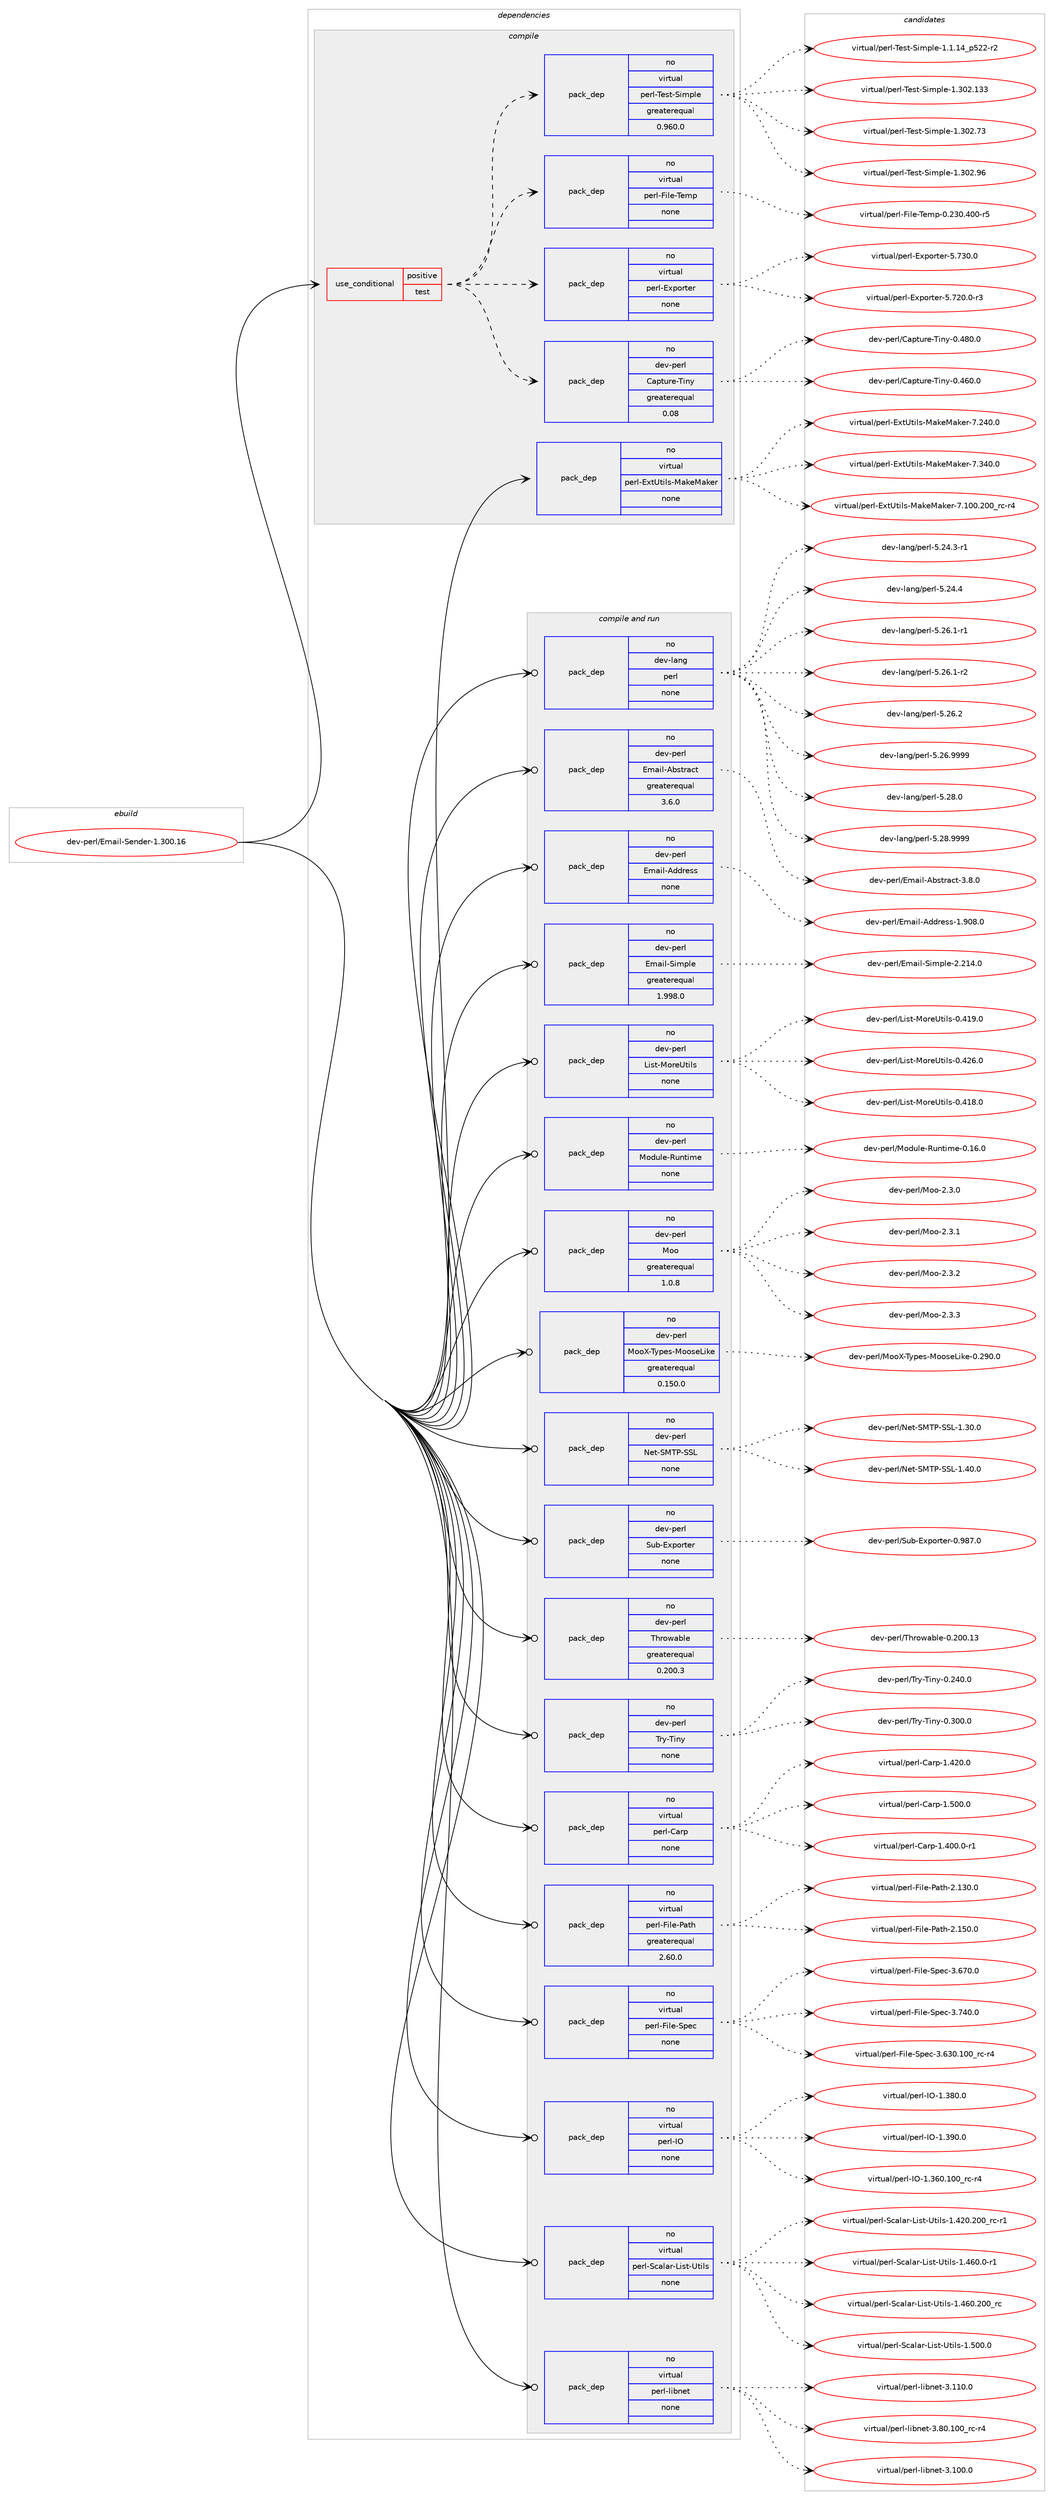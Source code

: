 digraph prolog {

# *************
# Graph options
# *************

newrank=true;
concentrate=true;
compound=true;
graph [rankdir=LR,fontname=Helvetica,fontsize=10,ranksep=1.5];#, ranksep=2.5, nodesep=0.2];
edge  [arrowhead=vee];
node  [fontname=Helvetica,fontsize=10];

# **********
# The ebuild
# **********

subgraph cluster_leftcol {
color=gray;
rank=same;
label=<<i>ebuild</i>>;
id [label="dev-perl/Email-Sender-1.300.16", color=red, width=4, href="../dev-perl/Email-Sender-1.300.16.svg"];
}

# ****************
# The dependencies
# ****************

subgraph cluster_midcol {
color=gray;
label=<<i>dependencies</i>>;
subgraph cluster_compile {
fillcolor="#eeeeee";
style=filled;
label=<<i>compile</i>>;
subgraph cond368047 {
dependency1380646 [label=<<TABLE BORDER="0" CELLBORDER="1" CELLSPACING="0" CELLPADDING="4"><TR><TD ROWSPAN="3" CELLPADDING="10">use_conditional</TD></TR><TR><TD>positive</TD></TR><TR><TD>test</TD></TR></TABLE>>, shape=none, color=red];
subgraph pack989553 {
dependency1380647 [label=<<TABLE BORDER="0" CELLBORDER="1" CELLSPACING="0" CELLPADDING="4" WIDTH="220"><TR><TD ROWSPAN="6" CELLPADDING="30">pack_dep</TD></TR><TR><TD WIDTH="110">no</TD></TR><TR><TD>dev-perl</TD></TR><TR><TD>Capture-Tiny</TD></TR><TR><TD>greaterequal</TD></TR><TR><TD>0.08</TD></TR></TABLE>>, shape=none, color=blue];
}
dependency1380646:e -> dependency1380647:w [weight=20,style="dashed",arrowhead="vee"];
subgraph pack989554 {
dependency1380648 [label=<<TABLE BORDER="0" CELLBORDER="1" CELLSPACING="0" CELLPADDING="4" WIDTH="220"><TR><TD ROWSPAN="6" CELLPADDING="30">pack_dep</TD></TR><TR><TD WIDTH="110">no</TD></TR><TR><TD>virtual</TD></TR><TR><TD>perl-Exporter</TD></TR><TR><TD>none</TD></TR><TR><TD></TD></TR></TABLE>>, shape=none, color=blue];
}
dependency1380646:e -> dependency1380648:w [weight=20,style="dashed",arrowhead="vee"];
subgraph pack989555 {
dependency1380649 [label=<<TABLE BORDER="0" CELLBORDER="1" CELLSPACING="0" CELLPADDING="4" WIDTH="220"><TR><TD ROWSPAN="6" CELLPADDING="30">pack_dep</TD></TR><TR><TD WIDTH="110">no</TD></TR><TR><TD>virtual</TD></TR><TR><TD>perl-File-Temp</TD></TR><TR><TD>none</TD></TR><TR><TD></TD></TR></TABLE>>, shape=none, color=blue];
}
dependency1380646:e -> dependency1380649:w [weight=20,style="dashed",arrowhead="vee"];
subgraph pack989556 {
dependency1380650 [label=<<TABLE BORDER="0" CELLBORDER="1" CELLSPACING="0" CELLPADDING="4" WIDTH="220"><TR><TD ROWSPAN="6" CELLPADDING="30">pack_dep</TD></TR><TR><TD WIDTH="110">no</TD></TR><TR><TD>virtual</TD></TR><TR><TD>perl-Test-Simple</TD></TR><TR><TD>greaterequal</TD></TR><TR><TD>0.960.0</TD></TR></TABLE>>, shape=none, color=blue];
}
dependency1380646:e -> dependency1380650:w [weight=20,style="dashed",arrowhead="vee"];
}
id:e -> dependency1380646:w [weight=20,style="solid",arrowhead="vee"];
subgraph pack989557 {
dependency1380651 [label=<<TABLE BORDER="0" CELLBORDER="1" CELLSPACING="0" CELLPADDING="4" WIDTH="220"><TR><TD ROWSPAN="6" CELLPADDING="30">pack_dep</TD></TR><TR><TD WIDTH="110">no</TD></TR><TR><TD>virtual</TD></TR><TR><TD>perl-ExtUtils-MakeMaker</TD></TR><TR><TD>none</TD></TR><TR><TD></TD></TR></TABLE>>, shape=none, color=blue];
}
id:e -> dependency1380651:w [weight=20,style="solid",arrowhead="vee"];
}
subgraph cluster_compileandrun {
fillcolor="#eeeeee";
style=filled;
label=<<i>compile and run</i>>;
subgraph pack989558 {
dependency1380652 [label=<<TABLE BORDER="0" CELLBORDER="1" CELLSPACING="0" CELLPADDING="4" WIDTH="220"><TR><TD ROWSPAN="6" CELLPADDING="30">pack_dep</TD></TR><TR><TD WIDTH="110">no</TD></TR><TR><TD>dev-lang</TD></TR><TR><TD>perl</TD></TR><TR><TD>none</TD></TR><TR><TD></TD></TR></TABLE>>, shape=none, color=blue];
}
id:e -> dependency1380652:w [weight=20,style="solid",arrowhead="odotvee"];
subgraph pack989559 {
dependency1380653 [label=<<TABLE BORDER="0" CELLBORDER="1" CELLSPACING="0" CELLPADDING="4" WIDTH="220"><TR><TD ROWSPAN="6" CELLPADDING="30">pack_dep</TD></TR><TR><TD WIDTH="110">no</TD></TR><TR><TD>dev-perl</TD></TR><TR><TD>Email-Abstract</TD></TR><TR><TD>greaterequal</TD></TR><TR><TD>3.6.0</TD></TR></TABLE>>, shape=none, color=blue];
}
id:e -> dependency1380653:w [weight=20,style="solid",arrowhead="odotvee"];
subgraph pack989560 {
dependency1380654 [label=<<TABLE BORDER="0" CELLBORDER="1" CELLSPACING="0" CELLPADDING="4" WIDTH="220"><TR><TD ROWSPAN="6" CELLPADDING="30">pack_dep</TD></TR><TR><TD WIDTH="110">no</TD></TR><TR><TD>dev-perl</TD></TR><TR><TD>Email-Address</TD></TR><TR><TD>none</TD></TR><TR><TD></TD></TR></TABLE>>, shape=none, color=blue];
}
id:e -> dependency1380654:w [weight=20,style="solid",arrowhead="odotvee"];
subgraph pack989561 {
dependency1380655 [label=<<TABLE BORDER="0" CELLBORDER="1" CELLSPACING="0" CELLPADDING="4" WIDTH="220"><TR><TD ROWSPAN="6" CELLPADDING="30">pack_dep</TD></TR><TR><TD WIDTH="110">no</TD></TR><TR><TD>dev-perl</TD></TR><TR><TD>Email-Simple</TD></TR><TR><TD>greaterequal</TD></TR><TR><TD>1.998.0</TD></TR></TABLE>>, shape=none, color=blue];
}
id:e -> dependency1380655:w [weight=20,style="solid",arrowhead="odotvee"];
subgraph pack989562 {
dependency1380656 [label=<<TABLE BORDER="0" CELLBORDER="1" CELLSPACING="0" CELLPADDING="4" WIDTH="220"><TR><TD ROWSPAN="6" CELLPADDING="30">pack_dep</TD></TR><TR><TD WIDTH="110">no</TD></TR><TR><TD>dev-perl</TD></TR><TR><TD>List-MoreUtils</TD></TR><TR><TD>none</TD></TR><TR><TD></TD></TR></TABLE>>, shape=none, color=blue];
}
id:e -> dependency1380656:w [weight=20,style="solid",arrowhead="odotvee"];
subgraph pack989563 {
dependency1380657 [label=<<TABLE BORDER="0" CELLBORDER="1" CELLSPACING="0" CELLPADDING="4" WIDTH="220"><TR><TD ROWSPAN="6" CELLPADDING="30">pack_dep</TD></TR><TR><TD WIDTH="110">no</TD></TR><TR><TD>dev-perl</TD></TR><TR><TD>Module-Runtime</TD></TR><TR><TD>none</TD></TR><TR><TD></TD></TR></TABLE>>, shape=none, color=blue];
}
id:e -> dependency1380657:w [weight=20,style="solid",arrowhead="odotvee"];
subgraph pack989564 {
dependency1380658 [label=<<TABLE BORDER="0" CELLBORDER="1" CELLSPACING="0" CELLPADDING="4" WIDTH="220"><TR><TD ROWSPAN="6" CELLPADDING="30">pack_dep</TD></TR><TR><TD WIDTH="110">no</TD></TR><TR><TD>dev-perl</TD></TR><TR><TD>Moo</TD></TR><TR><TD>greaterequal</TD></TR><TR><TD>1.0.8</TD></TR></TABLE>>, shape=none, color=blue];
}
id:e -> dependency1380658:w [weight=20,style="solid",arrowhead="odotvee"];
subgraph pack989565 {
dependency1380659 [label=<<TABLE BORDER="0" CELLBORDER="1" CELLSPACING="0" CELLPADDING="4" WIDTH="220"><TR><TD ROWSPAN="6" CELLPADDING="30">pack_dep</TD></TR><TR><TD WIDTH="110">no</TD></TR><TR><TD>dev-perl</TD></TR><TR><TD>MooX-Types-MooseLike</TD></TR><TR><TD>greaterequal</TD></TR><TR><TD>0.150.0</TD></TR></TABLE>>, shape=none, color=blue];
}
id:e -> dependency1380659:w [weight=20,style="solid",arrowhead="odotvee"];
subgraph pack989566 {
dependency1380660 [label=<<TABLE BORDER="0" CELLBORDER="1" CELLSPACING="0" CELLPADDING="4" WIDTH="220"><TR><TD ROWSPAN="6" CELLPADDING="30">pack_dep</TD></TR><TR><TD WIDTH="110">no</TD></TR><TR><TD>dev-perl</TD></TR><TR><TD>Net-SMTP-SSL</TD></TR><TR><TD>none</TD></TR><TR><TD></TD></TR></TABLE>>, shape=none, color=blue];
}
id:e -> dependency1380660:w [weight=20,style="solid",arrowhead="odotvee"];
subgraph pack989567 {
dependency1380661 [label=<<TABLE BORDER="0" CELLBORDER="1" CELLSPACING="0" CELLPADDING="4" WIDTH="220"><TR><TD ROWSPAN="6" CELLPADDING="30">pack_dep</TD></TR><TR><TD WIDTH="110">no</TD></TR><TR><TD>dev-perl</TD></TR><TR><TD>Sub-Exporter</TD></TR><TR><TD>none</TD></TR><TR><TD></TD></TR></TABLE>>, shape=none, color=blue];
}
id:e -> dependency1380661:w [weight=20,style="solid",arrowhead="odotvee"];
subgraph pack989568 {
dependency1380662 [label=<<TABLE BORDER="0" CELLBORDER="1" CELLSPACING="0" CELLPADDING="4" WIDTH="220"><TR><TD ROWSPAN="6" CELLPADDING="30">pack_dep</TD></TR><TR><TD WIDTH="110">no</TD></TR><TR><TD>dev-perl</TD></TR><TR><TD>Throwable</TD></TR><TR><TD>greaterequal</TD></TR><TR><TD>0.200.3</TD></TR></TABLE>>, shape=none, color=blue];
}
id:e -> dependency1380662:w [weight=20,style="solid",arrowhead="odotvee"];
subgraph pack989569 {
dependency1380663 [label=<<TABLE BORDER="0" CELLBORDER="1" CELLSPACING="0" CELLPADDING="4" WIDTH="220"><TR><TD ROWSPAN="6" CELLPADDING="30">pack_dep</TD></TR><TR><TD WIDTH="110">no</TD></TR><TR><TD>dev-perl</TD></TR><TR><TD>Try-Tiny</TD></TR><TR><TD>none</TD></TR><TR><TD></TD></TR></TABLE>>, shape=none, color=blue];
}
id:e -> dependency1380663:w [weight=20,style="solid",arrowhead="odotvee"];
subgraph pack989570 {
dependency1380664 [label=<<TABLE BORDER="0" CELLBORDER="1" CELLSPACING="0" CELLPADDING="4" WIDTH="220"><TR><TD ROWSPAN="6" CELLPADDING="30">pack_dep</TD></TR><TR><TD WIDTH="110">no</TD></TR><TR><TD>virtual</TD></TR><TR><TD>perl-Carp</TD></TR><TR><TD>none</TD></TR><TR><TD></TD></TR></TABLE>>, shape=none, color=blue];
}
id:e -> dependency1380664:w [weight=20,style="solid",arrowhead="odotvee"];
subgraph pack989571 {
dependency1380665 [label=<<TABLE BORDER="0" CELLBORDER="1" CELLSPACING="0" CELLPADDING="4" WIDTH="220"><TR><TD ROWSPAN="6" CELLPADDING="30">pack_dep</TD></TR><TR><TD WIDTH="110">no</TD></TR><TR><TD>virtual</TD></TR><TR><TD>perl-File-Path</TD></TR><TR><TD>greaterequal</TD></TR><TR><TD>2.60.0</TD></TR></TABLE>>, shape=none, color=blue];
}
id:e -> dependency1380665:w [weight=20,style="solid",arrowhead="odotvee"];
subgraph pack989572 {
dependency1380666 [label=<<TABLE BORDER="0" CELLBORDER="1" CELLSPACING="0" CELLPADDING="4" WIDTH="220"><TR><TD ROWSPAN="6" CELLPADDING="30">pack_dep</TD></TR><TR><TD WIDTH="110">no</TD></TR><TR><TD>virtual</TD></TR><TR><TD>perl-File-Spec</TD></TR><TR><TD>none</TD></TR><TR><TD></TD></TR></TABLE>>, shape=none, color=blue];
}
id:e -> dependency1380666:w [weight=20,style="solid",arrowhead="odotvee"];
subgraph pack989573 {
dependency1380667 [label=<<TABLE BORDER="0" CELLBORDER="1" CELLSPACING="0" CELLPADDING="4" WIDTH="220"><TR><TD ROWSPAN="6" CELLPADDING="30">pack_dep</TD></TR><TR><TD WIDTH="110">no</TD></TR><TR><TD>virtual</TD></TR><TR><TD>perl-IO</TD></TR><TR><TD>none</TD></TR><TR><TD></TD></TR></TABLE>>, shape=none, color=blue];
}
id:e -> dependency1380667:w [weight=20,style="solid",arrowhead="odotvee"];
subgraph pack989574 {
dependency1380668 [label=<<TABLE BORDER="0" CELLBORDER="1" CELLSPACING="0" CELLPADDING="4" WIDTH="220"><TR><TD ROWSPAN="6" CELLPADDING="30">pack_dep</TD></TR><TR><TD WIDTH="110">no</TD></TR><TR><TD>virtual</TD></TR><TR><TD>perl-Scalar-List-Utils</TD></TR><TR><TD>none</TD></TR><TR><TD></TD></TR></TABLE>>, shape=none, color=blue];
}
id:e -> dependency1380668:w [weight=20,style="solid",arrowhead="odotvee"];
subgraph pack989575 {
dependency1380669 [label=<<TABLE BORDER="0" CELLBORDER="1" CELLSPACING="0" CELLPADDING="4" WIDTH="220"><TR><TD ROWSPAN="6" CELLPADDING="30">pack_dep</TD></TR><TR><TD WIDTH="110">no</TD></TR><TR><TD>virtual</TD></TR><TR><TD>perl-libnet</TD></TR><TR><TD>none</TD></TR><TR><TD></TD></TR></TABLE>>, shape=none, color=blue];
}
id:e -> dependency1380669:w [weight=20,style="solid",arrowhead="odotvee"];
}
subgraph cluster_run {
fillcolor="#eeeeee";
style=filled;
label=<<i>run</i>>;
}
}

# **************
# The candidates
# **************

subgraph cluster_choices {
rank=same;
color=gray;
label=<<i>candidates</i>>;

subgraph choice989553 {
color=black;
nodesep=1;
choice1001011184511210111410847679711211611711410145841051101214548465254484648 [label="dev-perl/Capture-Tiny-0.460.0", color=red, width=4,href="../dev-perl/Capture-Tiny-0.460.0.svg"];
choice1001011184511210111410847679711211611711410145841051101214548465256484648 [label="dev-perl/Capture-Tiny-0.480.0", color=red, width=4,href="../dev-perl/Capture-Tiny-0.480.0.svg"];
dependency1380647:e -> choice1001011184511210111410847679711211611711410145841051101214548465254484648:w [style=dotted,weight="100"];
dependency1380647:e -> choice1001011184511210111410847679711211611711410145841051101214548465256484648:w [style=dotted,weight="100"];
}
subgraph choice989554 {
color=black;
nodesep=1;
choice1181051141161179710847112101114108456912011211111411610111445534655504846484511451 [label="virtual/perl-Exporter-5.720.0-r3", color=red, width=4,href="../virtual/perl-Exporter-5.720.0-r3.svg"];
choice118105114116117971084711210111410845691201121111141161011144553465551484648 [label="virtual/perl-Exporter-5.730.0", color=red, width=4,href="../virtual/perl-Exporter-5.730.0.svg"];
dependency1380648:e -> choice1181051141161179710847112101114108456912011211111411610111445534655504846484511451:w [style=dotted,weight="100"];
dependency1380648:e -> choice118105114116117971084711210111410845691201121111141161011144553465551484648:w [style=dotted,weight="100"];
}
subgraph choice989555 {
color=black;
nodesep=1;
choice118105114116117971084711210111410845701051081014584101109112454846505148465248484511453 [label="virtual/perl-File-Temp-0.230.400-r5", color=red, width=4,href="../virtual/perl-File-Temp-0.230.400-r5.svg"];
dependency1380649:e -> choice118105114116117971084711210111410845701051081014584101109112454846505148465248484511453:w [style=dotted,weight="100"];
}
subgraph choice989556 {
color=black;
nodesep=1;
choice11810511411611797108471121011141084584101115116458310510911210810145494649464952951125350504511450 [label="virtual/perl-Test-Simple-1.1.14_p522-r2", color=red, width=4,href="../virtual/perl-Test-Simple-1.1.14_p522-r2.svg"];
choice11810511411611797108471121011141084584101115116458310510911210810145494651485046495151 [label="virtual/perl-Test-Simple-1.302.133", color=red, width=4,href="../virtual/perl-Test-Simple-1.302.133.svg"];
choice118105114116117971084711210111410845841011151164583105109112108101454946514850465551 [label="virtual/perl-Test-Simple-1.302.73", color=red, width=4,href="../virtual/perl-Test-Simple-1.302.73.svg"];
choice118105114116117971084711210111410845841011151164583105109112108101454946514850465754 [label="virtual/perl-Test-Simple-1.302.96", color=red, width=4,href="../virtual/perl-Test-Simple-1.302.96.svg"];
dependency1380650:e -> choice11810511411611797108471121011141084584101115116458310510911210810145494649464952951125350504511450:w [style=dotted,weight="100"];
dependency1380650:e -> choice11810511411611797108471121011141084584101115116458310510911210810145494651485046495151:w [style=dotted,weight="100"];
dependency1380650:e -> choice118105114116117971084711210111410845841011151164583105109112108101454946514850465551:w [style=dotted,weight="100"];
dependency1380650:e -> choice118105114116117971084711210111410845841011151164583105109112108101454946514850465754:w [style=dotted,weight="100"];
}
subgraph choice989557 {
color=black;
nodesep=1;
choice118105114116117971084711210111410845691201168511610510811545779710710177971071011144555464948484650484895114994511452 [label="virtual/perl-ExtUtils-MakeMaker-7.100.200_rc-r4", color=red, width=4,href="../virtual/perl-ExtUtils-MakeMaker-7.100.200_rc-r4.svg"];
choice118105114116117971084711210111410845691201168511610510811545779710710177971071011144555465052484648 [label="virtual/perl-ExtUtils-MakeMaker-7.240.0", color=red, width=4,href="../virtual/perl-ExtUtils-MakeMaker-7.240.0.svg"];
choice118105114116117971084711210111410845691201168511610510811545779710710177971071011144555465152484648 [label="virtual/perl-ExtUtils-MakeMaker-7.340.0", color=red, width=4,href="../virtual/perl-ExtUtils-MakeMaker-7.340.0.svg"];
dependency1380651:e -> choice118105114116117971084711210111410845691201168511610510811545779710710177971071011144555464948484650484895114994511452:w [style=dotted,weight="100"];
dependency1380651:e -> choice118105114116117971084711210111410845691201168511610510811545779710710177971071011144555465052484648:w [style=dotted,weight="100"];
dependency1380651:e -> choice118105114116117971084711210111410845691201168511610510811545779710710177971071011144555465152484648:w [style=dotted,weight="100"];
}
subgraph choice989558 {
color=black;
nodesep=1;
choice100101118451089711010347112101114108455346505246514511449 [label="dev-lang/perl-5.24.3-r1", color=red, width=4,href="../dev-lang/perl-5.24.3-r1.svg"];
choice10010111845108971101034711210111410845534650524652 [label="dev-lang/perl-5.24.4", color=red, width=4,href="../dev-lang/perl-5.24.4.svg"];
choice100101118451089711010347112101114108455346505446494511449 [label="dev-lang/perl-5.26.1-r1", color=red, width=4,href="../dev-lang/perl-5.26.1-r1.svg"];
choice100101118451089711010347112101114108455346505446494511450 [label="dev-lang/perl-5.26.1-r2", color=red, width=4,href="../dev-lang/perl-5.26.1-r2.svg"];
choice10010111845108971101034711210111410845534650544650 [label="dev-lang/perl-5.26.2", color=red, width=4,href="../dev-lang/perl-5.26.2.svg"];
choice10010111845108971101034711210111410845534650544657575757 [label="dev-lang/perl-5.26.9999", color=red, width=4,href="../dev-lang/perl-5.26.9999.svg"];
choice10010111845108971101034711210111410845534650564648 [label="dev-lang/perl-5.28.0", color=red, width=4,href="../dev-lang/perl-5.28.0.svg"];
choice10010111845108971101034711210111410845534650564657575757 [label="dev-lang/perl-5.28.9999", color=red, width=4,href="../dev-lang/perl-5.28.9999.svg"];
dependency1380652:e -> choice100101118451089711010347112101114108455346505246514511449:w [style=dotted,weight="100"];
dependency1380652:e -> choice10010111845108971101034711210111410845534650524652:w [style=dotted,weight="100"];
dependency1380652:e -> choice100101118451089711010347112101114108455346505446494511449:w [style=dotted,weight="100"];
dependency1380652:e -> choice100101118451089711010347112101114108455346505446494511450:w [style=dotted,weight="100"];
dependency1380652:e -> choice10010111845108971101034711210111410845534650544650:w [style=dotted,weight="100"];
dependency1380652:e -> choice10010111845108971101034711210111410845534650544657575757:w [style=dotted,weight="100"];
dependency1380652:e -> choice10010111845108971101034711210111410845534650564648:w [style=dotted,weight="100"];
dependency1380652:e -> choice10010111845108971101034711210111410845534650564657575757:w [style=dotted,weight="100"];
}
subgraph choice989559 {
color=black;
nodesep=1;
choice100101118451121011141084769109971051084565981151161149799116455146564648 [label="dev-perl/Email-Abstract-3.8.0", color=red, width=4,href="../dev-perl/Email-Abstract-3.8.0.svg"];
dependency1380653:e -> choice100101118451121011141084769109971051084565981151161149799116455146564648:w [style=dotted,weight="100"];
}
subgraph choice989560 {
color=black;
nodesep=1;
choice1001011184511210111410847691099710510845651001001141011151154549465748564648 [label="dev-perl/Email-Address-1.908.0", color=red, width=4,href="../dev-perl/Email-Address-1.908.0.svg"];
dependency1380654:e -> choice1001011184511210111410847691099710510845651001001141011151154549465748564648:w [style=dotted,weight="100"];
}
subgraph choice989561 {
color=black;
nodesep=1;
choice1001011184511210111410847691099710510845831051091121081014550465049524648 [label="dev-perl/Email-Simple-2.214.0", color=red, width=4,href="../dev-perl/Email-Simple-2.214.0.svg"];
dependency1380655:e -> choice1001011184511210111410847691099710510845831051091121081014550465049524648:w [style=dotted,weight="100"];
}
subgraph choice989562 {
color=black;
nodesep=1;
choice1001011184511210111410847761051151164577111114101851161051081154548465249564648 [label="dev-perl/List-MoreUtils-0.418.0", color=red, width=4,href="../dev-perl/List-MoreUtils-0.418.0.svg"];
choice1001011184511210111410847761051151164577111114101851161051081154548465249574648 [label="dev-perl/List-MoreUtils-0.419.0", color=red, width=4,href="../dev-perl/List-MoreUtils-0.419.0.svg"];
choice1001011184511210111410847761051151164577111114101851161051081154548465250544648 [label="dev-perl/List-MoreUtils-0.426.0", color=red, width=4,href="../dev-perl/List-MoreUtils-0.426.0.svg"];
dependency1380656:e -> choice1001011184511210111410847761051151164577111114101851161051081154548465249564648:w [style=dotted,weight="100"];
dependency1380656:e -> choice1001011184511210111410847761051151164577111114101851161051081154548465249574648:w [style=dotted,weight="100"];
dependency1380656:e -> choice1001011184511210111410847761051151164577111114101851161051081154548465250544648:w [style=dotted,weight="100"];
}
subgraph choice989563 {
color=black;
nodesep=1;
choice100101118451121011141084777111100117108101458211711011610510910145484649544648 [label="dev-perl/Module-Runtime-0.16.0", color=red, width=4,href="../dev-perl/Module-Runtime-0.16.0.svg"];
dependency1380657:e -> choice100101118451121011141084777111100117108101458211711011610510910145484649544648:w [style=dotted,weight="100"];
}
subgraph choice989564 {
color=black;
nodesep=1;
choice100101118451121011141084777111111455046514648 [label="dev-perl/Moo-2.3.0", color=red, width=4,href="../dev-perl/Moo-2.3.0.svg"];
choice100101118451121011141084777111111455046514649 [label="dev-perl/Moo-2.3.1", color=red, width=4,href="../dev-perl/Moo-2.3.1.svg"];
choice100101118451121011141084777111111455046514650 [label="dev-perl/Moo-2.3.2", color=red, width=4,href="../dev-perl/Moo-2.3.2.svg"];
choice100101118451121011141084777111111455046514651 [label="dev-perl/Moo-2.3.3", color=red, width=4,href="../dev-perl/Moo-2.3.3.svg"];
dependency1380658:e -> choice100101118451121011141084777111111455046514648:w [style=dotted,weight="100"];
dependency1380658:e -> choice100101118451121011141084777111111455046514649:w [style=dotted,weight="100"];
dependency1380658:e -> choice100101118451121011141084777111111455046514650:w [style=dotted,weight="100"];
dependency1380658:e -> choice100101118451121011141084777111111455046514651:w [style=dotted,weight="100"];
}
subgraph choice989565 {
color=black;
nodesep=1;
choice1001011184511210111410847771111118845841211121011154577111111115101761051071014548465057484648 [label="dev-perl/MooX-Types-MooseLike-0.290.0", color=red, width=4,href="../dev-perl/MooX-Types-MooseLike-0.290.0.svg"];
dependency1380659:e -> choice1001011184511210111410847771111118845841211121011154577111111115101761051071014548465057484648:w [style=dotted,weight="100"];
}
subgraph choice989566 {
color=black;
nodesep=1;
choice10010111845112101114108477810111645837784804583837645494651484648 [label="dev-perl/Net-SMTP-SSL-1.30.0", color=red, width=4,href="../dev-perl/Net-SMTP-SSL-1.30.0.svg"];
choice10010111845112101114108477810111645837784804583837645494652484648 [label="dev-perl/Net-SMTP-SSL-1.40.0", color=red, width=4,href="../dev-perl/Net-SMTP-SSL-1.40.0.svg"];
dependency1380660:e -> choice10010111845112101114108477810111645837784804583837645494651484648:w [style=dotted,weight="100"];
dependency1380660:e -> choice10010111845112101114108477810111645837784804583837645494652484648:w [style=dotted,weight="100"];
}
subgraph choice989567 {
color=black;
nodesep=1;
choice1001011184511210111410847831179845691201121111141161011144548465756554648 [label="dev-perl/Sub-Exporter-0.987.0", color=red, width=4,href="../dev-perl/Sub-Exporter-0.987.0.svg"];
dependency1380661:e -> choice1001011184511210111410847831179845691201121111141161011144548465756554648:w [style=dotted,weight="100"];
}
subgraph choice989568 {
color=black;
nodesep=1;
choice1001011184511210111410847841041141111199798108101454846504848464951 [label="dev-perl/Throwable-0.200.13", color=red, width=4,href="../dev-perl/Throwable-0.200.13.svg"];
dependency1380662:e -> choice1001011184511210111410847841041141111199798108101454846504848464951:w [style=dotted,weight="100"];
}
subgraph choice989569 {
color=black;
nodesep=1;
choice10010111845112101114108478411412145841051101214548465052484648 [label="dev-perl/Try-Tiny-0.240.0", color=red, width=4,href="../dev-perl/Try-Tiny-0.240.0.svg"];
choice10010111845112101114108478411412145841051101214548465148484648 [label="dev-perl/Try-Tiny-0.300.0", color=red, width=4,href="../dev-perl/Try-Tiny-0.300.0.svg"];
dependency1380663:e -> choice10010111845112101114108478411412145841051101214548465052484648:w [style=dotted,weight="100"];
dependency1380663:e -> choice10010111845112101114108478411412145841051101214548465148484648:w [style=dotted,weight="100"];
}
subgraph choice989570 {
color=black;
nodesep=1;
choice118105114116117971084711210111410845679711411245494652484846484511449 [label="virtual/perl-Carp-1.400.0-r1", color=red, width=4,href="../virtual/perl-Carp-1.400.0-r1.svg"];
choice11810511411611797108471121011141084567971141124549465250484648 [label="virtual/perl-Carp-1.420.0", color=red, width=4,href="../virtual/perl-Carp-1.420.0.svg"];
choice11810511411611797108471121011141084567971141124549465348484648 [label="virtual/perl-Carp-1.500.0", color=red, width=4,href="../virtual/perl-Carp-1.500.0.svg"];
dependency1380664:e -> choice118105114116117971084711210111410845679711411245494652484846484511449:w [style=dotted,weight="100"];
dependency1380664:e -> choice11810511411611797108471121011141084567971141124549465250484648:w [style=dotted,weight="100"];
dependency1380664:e -> choice11810511411611797108471121011141084567971141124549465348484648:w [style=dotted,weight="100"];
}
subgraph choice989571 {
color=black;
nodesep=1;
choice118105114116117971084711210111410845701051081014580971161044550464951484648 [label="virtual/perl-File-Path-2.130.0", color=red, width=4,href="../virtual/perl-File-Path-2.130.0.svg"];
choice118105114116117971084711210111410845701051081014580971161044550464953484648 [label="virtual/perl-File-Path-2.150.0", color=red, width=4,href="../virtual/perl-File-Path-2.150.0.svg"];
dependency1380665:e -> choice118105114116117971084711210111410845701051081014580971161044550464951484648:w [style=dotted,weight="100"];
dependency1380665:e -> choice118105114116117971084711210111410845701051081014580971161044550464953484648:w [style=dotted,weight="100"];
}
subgraph choice989572 {
color=black;
nodesep=1;
choice118105114116117971084711210111410845701051081014583112101994551465451484649484895114994511452 [label="virtual/perl-File-Spec-3.630.100_rc-r4", color=red, width=4,href="../virtual/perl-File-Spec-3.630.100_rc-r4.svg"];
choice118105114116117971084711210111410845701051081014583112101994551465455484648 [label="virtual/perl-File-Spec-3.670.0", color=red, width=4,href="../virtual/perl-File-Spec-3.670.0.svg"];
choice118105114116117971084711210111410845701051081014583112101994551465552484648 [label="virtual/perl-File-Spec-3.740.0", color=red, width=4,href="../virtual/perl-File-Spec-3.740.0.svg"];
dependency1380666:e -> choice118105114116117971084711210111410845701051081014583112101994551465451484649484895114994511452:w [style=dotted,weight="100"];
dependency1380666:e -> choice118105114116117971084711210111410845701051081014583112101994551465455484648:w [style=dotted,weight="100"];
dependency1380666:e -> choice118105114116117971084711210111410845701051081014583112101994551465552484648:w [style=dotted,weight="100"];
}
subgraph choice989573 {
color=black;
nodesep=1;
choice11810511411611797108471121011141084573794549465154484649484895114994511452 [label="virtual/perl-IO-1.360.100_rc-r4", color=red, width=4,href="../virtual/perl-IO-1.360.100_rc-r4.svg"];
choice11810511411611797108471121011141084573794549465156484648 [label="virtual/perl-IO-1.380.0", color=red, width=4,href="../virtual/perl-IO-1.380.0.svg"];
choice11810511411611797108471121011141084573794549465157484648 [label="virtual/perl-IO-1.390.0", color=red, width=4,href="../virtual/perl-IO-1.390.0.svg"];
dependency1380667:e -> choice11810511411611797108471121011141084573794549465154484649484895114994511452:w [style=dotted,weight="100"];
dependency1380667:e -> choice11810511411611797108471121011141084573794549465156484648:w [style=dotted,weight="100"];
dependency1380667:e -> choice11810511411611797108471121011141084573794549465157484648:w [style=dotted,weight="100"];
}
subgraph choice989574 {
color=black;
nodesep=1;
choice11810511411611797108471121011141084583999710897114457610511511645851161051081154549465250484650484895114994511449 [label="virtual/perl-Scalar-List-Utils-1.420.200_rc-r1", color=red, width=4,href="../virtual/perl-Scalar-List-Utils-1.420.200_rc-r1.svg"];
choice118105114116117971084711210111410845839997108971144576105115116458511610510811545494652544846484511449 [label="virtual/perl-Scalar-List-Utils-1.460.0-r1", color=red, width=4,href="../virtual/perl-Scalar-List-Utils-1.460.0-r1.svg"];
choice1181051141161179710847112101114108458399971089711445761051151164585116105108115454946525448465048489511499 [label="virtual/perl-Scalar-List-Utils-1.460.200_rc", color=red, width=4,href="../virtual/perl-Scalar-List-Utils-1.460.200_rc.svg"];
choice11810511411611797108471121011141084583999710897114457610511511645851161051081154549465348484648 [label="virtual/perl-Scalar-List-Utils-1.500.0", color=red, width=4,href="../virtual/perl-Scalar-List-Utils-1.500.0.svg"];
dependency1380668:e -> choice11810511411611797108471121011141084583999710897114457610511511645851161051081154549465250484650484895114994511449:w [style=dotted,weight="100"];
dependency1380668:e -> choice118105114116117971084711210111410845839997108971144576105115116458511610510811545494652544846484511449:w [style=dotted,weight="100"];
dependency1380668:e -> choice1181051141161179710847112101114108458399971089711445761051151164585116105108115454946525448465048489511499:w [style=dotted,weight="100"];
dependency1380668:e -> choice11810511411611797108471121011141084583999710897114457610511511645851161051081154549465348484648:w [style=dotted,weight="100"];
}
subgraph choice989575 {
color=black;
nodesep=1;
choice118105114116117971084711210111410845108105981101011164551464948484648 [label="virtual/perl-libnet-3.100.0", color=red, width=4,href="../virtual/perl-libnet-3.100.0.svg"];
choice118105114116117971084711210111410845108105981101011164551464949484648 [label="virtual/perl-libnet-3.110.0", color=red, width=4,href="../virtual/perl-libnet-3.110.0.svg"];
choice1181051141161179710847112101114108451081059811010111645514656484649484895114994511452 [label="virtual/perl-libnet-3.80.100_rc-r4", color=red, width=4,href="../virtual/perl-libnet-3.80.100_rc-r4.svg"];
dependency1380669:e -> choice118105114116117971084711210111410845108105981101011164551464948484648:w [style=dotted,weight="100"];
dependency1380669:e -> choice118105114116117971084711210111410845108105981101011164551464949484648:w [style=dotted,weight="100"];
dependency1380669:e -> choice1181051141161179710847112101114108451081059811010111645514656484649484895114994511452:w [style=dotted,weight="100"];
}
}

}
